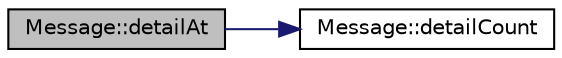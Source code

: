 digraph "Message::detailAt"
{
  edge [fontname="Helvetica",fontsize="10",labelfontname="Helvetica",labelfontsize="10"];
  node [fontname="Helvetica",fontsize="10",shape=record];
  rankdir="LR";
  Node1 [label="Message::detailAt",height=0.2,width=0.4,color="black", fillcolor="grey75", style="filled", fontcolor="black"];
  Node1 -> Node2 [color="midnightblue",fontsize="10",style="solid",fontname="Helvetica"];
  Node2 [label="Message::detailCount",height=0.2,width=0.4,color="black", fillcolor="white", style="filled",URL="$class_message.html#a312fc09ce16cb1414a0efd2458defc21",tooltip="Returns the number of detail string. "];
}
